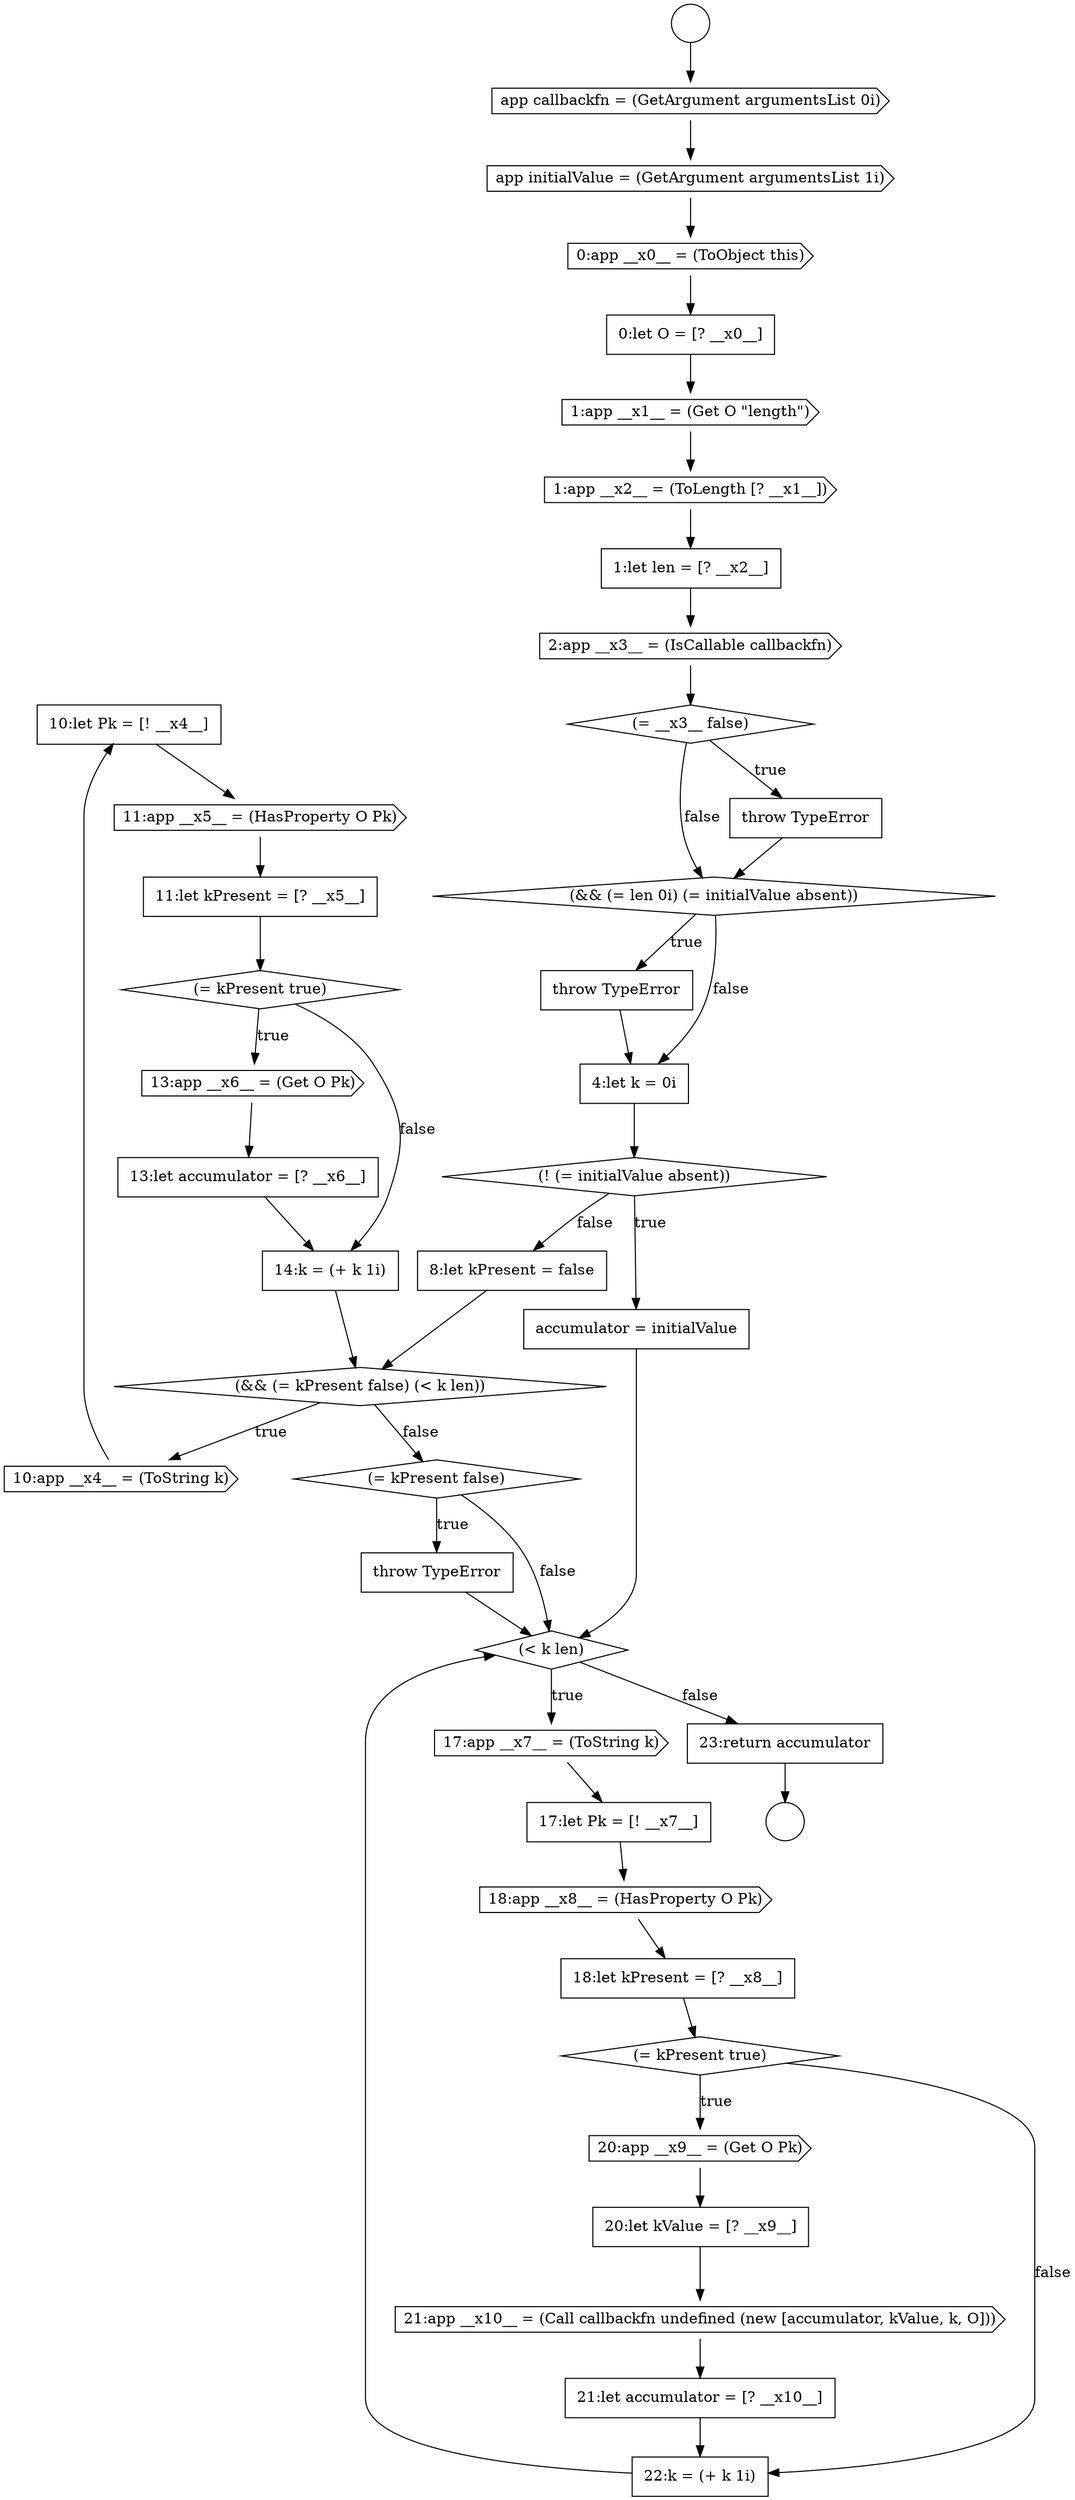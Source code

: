 digraph {
  node14228 [shape=none, margin=0, label=<<font color="black">
    <table border="0" cellborder="1" cellspacing="0" cellpadding="10">
      <tr><td align="left">10:let Pk = [! __x4__]</td></tr>
    </table>
  </font>> color="black" fillcolor="white" style=filled]
  node14222 [shape=none, margin=0, label=<<font color="black">
    <table border="0" cellborder="1" cellspacing="0" cellpadding="10">
      <tr><td align="left">4:let k = 0i</td></tr>
    </table>
  </font>> color="black" fillcolor="white" style=filled]
  node14244 [shape=none, margin=0, label=<<font color="black">
    <table border="0" cellborder="1" cellspacing="0" cellpadding="10">
      <tr><td align="left">20:let kValue = [? __x9__]</td></tr>
    </table>
  </font>> color="black" fillcolor="white" style=filled]
  node14227 [shape=cds, label=<<font color="black">10:app __x4__ = (ToString k)</font>> color="black" fillcolor="white" style=filled]
  node14216 [shape=none, margin=0, label=<<font color="black">
    <table border="0" cellborder="1" cellspacing="0" cellpadding="10">
      <tr><td align="left">1:let len = [? __x2__]</td></tr>
    </table>
  </font>> color="black" fillcolor="white" style=filled]
  node14231 [shape=diamond, label=<<font color="black">(= kPresent true)</font>> color="black" fillcolor="white" style=filled]
  node14247 [shape=none, margin=0, label=<<font color="black">
    <table border="0" cellborder="1" cellspacing="0" cellpadding="10">
      <tr><td align="left">22:k = (+ k 1i)</td></tr>
    </table>
  </font>> color="black" fillcolor="white" style=filled]
  node14215 [shape=cds, label=<<font color="black">1:app __x2__ = (ToLength [? __x1__])</font>> color="black" fillcolor="white" style=filled]
  node14226 [shape=diamond, label=<<font color="black">(&amp;&amp; (= kPresent false) (&lt; k len))</font>> color="black" fillcolor="white" style=filled]
  node14224 [shape=none, margin=0, label=<<font color="black">
    <table border="0" cellborder="1" cellspacing="0" cellpadding="10">
      <tr><td align="left">accumulator = initialValue</td></tr>
    </table>
  </font>> color="black" fillcolor="white" style=filled]
  node14214 [shape=cds, label=<<font color="black">1:app __x1__ = (Get O &quot;length&quot;)</font>> color="black" fillcolor="white" style=filled]
  node14225 [shape=none, margin=0, label=<<font color="black">
    <table border="0" cellborder="1" cellspacing="0" cellpadding="10">
      <tr><td align="left">8:let kPresent = false</td></tr>
    </table>
  </font>> color="black" fillcolor="white" style=filled]
  node14221 [shape=none, margin=0, label=<<font color="black">
    <table border="0" cellborder="1" cellspacing="0" cellpadding="10">
      <tr><td align="left">throw TypeError</td></tr>
    </table>
  </font>> color="black" fillcolor="white" style=filled]
  node14220 [shape=diamond, label=<<font color="black">(&amp;&amp; (= len 0i) (= initialValue absent))</font>> color="black" fillcolor="white" style=filled]
  node14235 [shape=diamond, label=<<font color="black">(= kPresent false)</font>> color="black" fillcolor="white" style=filled]
  node14241 [shape=none, margin=0, label=<<font color="black">
    <table border="0" cellborder="1" cellspacing="0" cellpadding="10">
      <tr><td align="left">18:let kPresent = [? __x8__]</td></tr>
    </table>
  </font>> color="black" fillcolor="white" style=filled]
  node14245 [shape=cds, label=<<font color="black">21:app __x10__ = (Call callbackfn undefined (new [accumulator, kValue, k, O]))</font>> color="black" fillcolor="white" style=filled]
  node14213 [shape=none, margin=0, label=<<font color="black">
    <table border="0" cellborder="1" cellspacing="0" cellpadding="10">
      <tr><td align="left">0:let O = [? __x0__]</td></tr>
    </table>
  </font>> color="black" fillcolor="white" style=filled]
  node14238 [shape=cds, label=<<font color="black">17:app __x7__ = (ToString k)</font>> color="black" fillcolor="white" style=filled]
  node14232 [shape=cds, label=<<font color="black">13:app __x6__ = (Get O Pk)</font>> color="black" fillcolor="white" style=filled]
  node14209 [shape=circle label=" " color="black" fillcolor="white" style=filled]
  node14217 [shape=cds, label=<<font color="black">2:app __x3__ = (IsCallable callbackfn)</font>> color="black" fillcolor="white" style=filled]
  node14248 [shape=none, margin=0, label=<<font color="black">
    <table border="0" cellborder="1" cellspacing="0" cellpadding="10">
      <tr><td align="left">23:return accumulator</td></tr>
    </table>
  </font>> color="black" fillcolor="white" style=filled]
  node14239 [shape=none, margin=0, label=<<font color="black">
    <table border="0" cellborder="1" cellspacing="0" cellpadding="10">
      <tr><td align="left">17:let Pk = [! __x7__]</td></tr>
    </table>
  </font>> color="black" fillcolor="white" style=filled]
  node14212 [shape=cds, label=<<font color="black">0:app __x0__ = (ToObject this)</font>> color="black" fillcolor="white" style=filled]
  node14243 [shape=cds, label=<<font color="black">20:app __x9__ = (Get O Pk)</font>> color="black" fillcolor="white" style=filled]
  node14233 [shape=none, margin=0, label=<<font color="black">
    <table border="0" cellborder="1" cellspacing="0" cellpadding="10">
      <tr><td align="left">13:let accumulator = [? __x6__]</td></tr>
    </table>
  </font>> color="black" fillcolor="white" style=filled]
  node14223 [shape=diamond, label=<<font color="black">(! (= initialValue absent))</font>> color="black" fillcolor="white" style=filled]
  node14218 [shape=diamond, label=<<font color="black">(= __x3__ false)</font>> color="black" fillcolor="white" style=filled]
  node14230 [shape=none, margin=0, label=<<font color="black">
    <table border="0" cellborder="1" cellspacing="0" cellpadding="10">
      <tr><td align="left">11:let kPresent = [? __x5__]</td></tr>
    </table>
  </font>> color="black" fillcolor="white" style=filled]
  node14240 [shape=cds, label=<<font color="black">18:app __x8__ = (HasProperty O Pk)</font>> color="black" fillcolor="white" style=filled]
  node14211 [shape=cds, label=<<font color="black">app initialValue = (GetArgument argumentsList 1i)</font>> color="black" fillcolor="white" style=filled]
  node14219 [shape=none, margin=0, label=<<font color="black">
    <table border="0" cellborder="1" cellspacing="0" cellpadding="10">
      <tr><td align="left">throw TypeError</td></tr>
    </table>
  </font>> color="black" fillcolor="white" style=filled]
  node14242 [shape=diamond, label=<<font color="black">(= kPresent true)</font>> color="black" fillcolor="white" style=filled]
  node14246 [shape=none, margin=0, label=<<font color="black">
    <table border="0" cellborder="1" cellspacing="0" cellpadding="10">
      <tr><td align="left">21:let accumulator = [? __x10__]</td></tr>
    </table>
  </font>> color="black" fillcolor="white" style=filled]
  node14234 [shape=none, margin=0, label=<<font color="black">
    <table border="0" cellborder="1" cellspacing="0" cellpadding="10">
      <tr><td align="left">14:k = (+ k 1i)</td></tr>
    </table>
  </font>> color="black" fillcolor="white" style=filled]
  node14229 [shape=cds, label=<<font color="black">11:app __x5__ = (HasProperty O Pk)</font>> color="black" fillcolor="white" style=filled]
  node14208 [shape=circle label=" " color="black" fillcolor="white" style=filled]
  node14237 [shape=diamond, label=<<font color="black">(&lt; k len)</font>> color="black" fillcolor="white" style=filled]
  node14210 [shape=cds, label=<<font color="black">app callbackfn = (GetArgument argumentsList 0i)</font>> color="black" fillcolor="white" style=filled]
  node14236 [shape=none, margin=0, label=<<font color="black">
    <table border="0" cellborder="1" cellspacing="0" cellpadding="10">
      <tr><td align="left">throw TypeError</td></tr>
    </table>
  </font>> color="black" fillcolor="white" style=filled]
  node14244 -> node14245 [ color="black"]
  node14230 -> node14231 [ color="black"]
  node14221 -> node14222 [ color="black"]
  node14234 -> node14226 [ color="black"]
  node14237 -> node14238 [label=<<font color="black">true</font>> color="black"]
  node14237 -> node14248 [label=<<font color="black">false</font>> color="black"]
  node14225 -> node14226 [ color="black"]
  node14235 -> node14236 [label=<<font color="black">true</font>> color="black"]
  node14235 -> node14237 [label=<<font color="black">false</font>> color="black"]
  node14223 -> node14224 [label=<<font color="black">true</font>> color="black"]
  node14223 -> node14225 [label=<<font color="black">false</font>> color="black"]
  node14211 -> node14212 [ color="black"]
  node14245 -> node14246 [ color="black"]
  node14224 -> node14237 [ color="black"]
  node14213 -> node14214 [ color="black"]
  node14236 -> node14237 [ color="black"]
  node14212 -> node14213 [ color="black"]
  node14220 -> node14221 [label=<<font color="black">true</font>> color="black"]
  node14220 -> node14222 [label=<<font color="black">false</font>> color="black"]
  node14239 -> node14240 [ color="black"]
  node14231 -> node14232 [label=<<font color="black">true</font>> color="black"]
  node14231 -> node14234 [label=<<font color="black">false</font>> color="black"]
  node14217 -> node14218 [ color="black"]
  node14227 -> node14228 [ color="black"]
  node14248 -> node14209 [ color="black"]
  node14229 -> node14230 [ color="black"]
  node14222 -> node14223 [ color="black"]
  node14228 -> node14229 [ color="black"]
  node14233 -> node14234 [ color="black"]
  node14208 -> node14210 [ color="black"]
  node14218 -> node14219 [label=<<font color="black">true</font>> color="black"]
  node14218 -> node14220 [label=<<font color="black">false</font>> color="black"]
  node14216 -> node14217 [ color="black"]
  node14247 -> node14237 [ color="black"]
  node14215 -> node14216 [ color="black"]
  node14246 -> node14247 [ color="black"]
  node14243 -> node14244 [ color="black"]
  node14219 -> node14220 [ color="black"]
  node14232 -> node14233 [ color="black"]
  node14238 -> node14239 [ color="black"]
  node14241 -> node14242 [ color="black"]
  node14240 -> node14241 [ color="black"]
  node14210 -> node14211 [ color="black"]
  node14242 -> node14243 [label=<<font color="black">true</font>> color="black"]
  node14242 -> node14247 [label=<<font color="black">false</font>> color="black"]
  node14214 -> node14215 [ color="black"]
  node14226 -> node14227 [label=<<font color="black">true</font>> color="black"]
  node14226 -> node14235 [label=<<font color="black">false</font>> color="black"]
}
